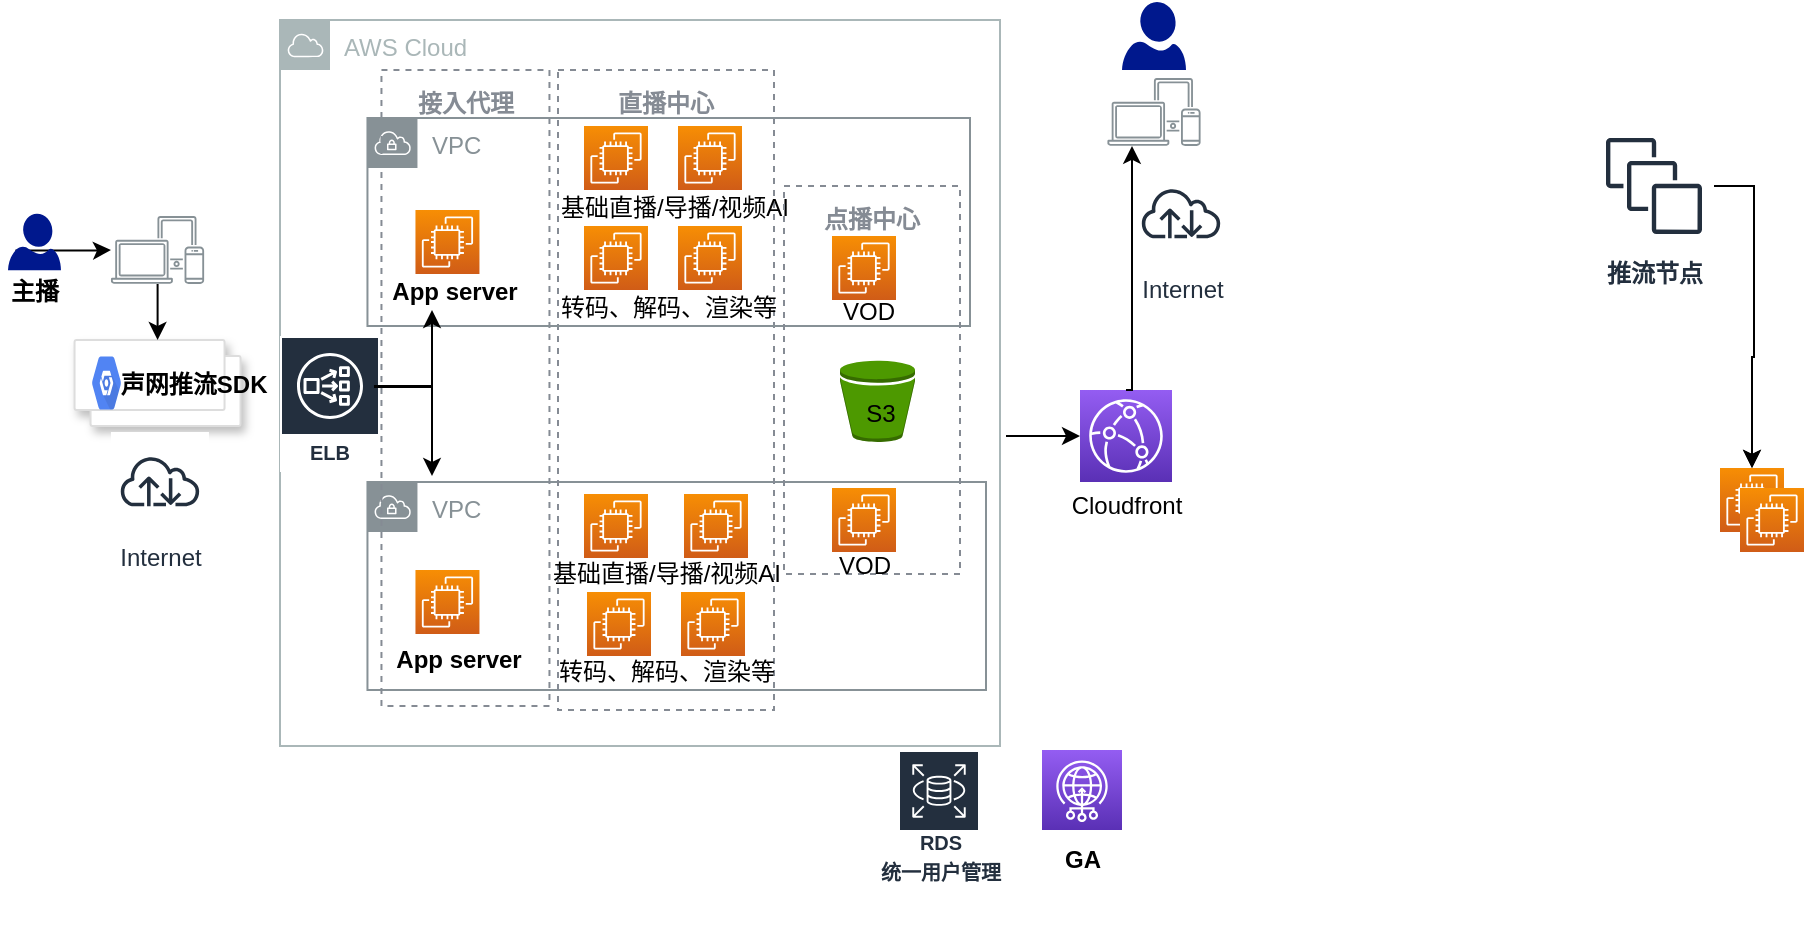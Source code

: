 <mxfile version="14.7.1" type="github">
  <diagram id="WI9T0HZ2pTsCkuznbFz-" name="Page-1">
    <mxGraphModel dx="1038" dy="547" grid="0" gridSize="10" guides="1" tooltips="1" connect="1" arrows="1" fold="1" page="1" pageScale="1" pageWidth="1169" pageHeight="827" math="0" shadow="0">
      <root>
        <mxCell id="0" />
        <mxCell id="1" parent="0" />
        <mxCell id="wvizsQBt_jUEh0FinH2_-39" value="AWS Cloud" style="outlineConnect=0;gradientColor=none;html=1;whiteSpace=wrap;fontSize=12;fontStyle=0;shape=mxgraph.aws4.group;grIcon=mxgraph.aws4.group_aws_cloud;strokeColor=#AAB7B8;fillColor=none;verticalAlign=top;align=left;spacingLeft=30;fontColor=#AAB7B8;dashed=0;" vertex="1" parent="1">
          <mxGeometry x="193" y="85" width="360" height="363" as="geometry" />
        </mxCell>
        <mxCell id="wvizsQBt_jUEh0FinH2_-44" value="VPC" style="outlineConnect=0;gradientColor=none;html=1;whiteSpace=wrap;fontSize=12;fontStyle=0;shape=mxgraph.aws4.group;grIcon=mxgraph.aws4.group_vpc;strokeColor=#879196;fillColor=none;verticalAlign=top;align=left;spacingLeft=30;fontColor=#879196;dashed=0;" vertex="1" parent="1">
          <mxGeometry x="236.73" y="316" width="309.27" height="104" as="geometry" />
        </mxCell>
        <mxCell id="wvizsQBt_jUEh0FinH2_-49" value="&lt;b&gt;直播中心&lt;/b&gt;" style="outlineConnect=0;gradientColor=none;html=1;whiteSpace=wrap;fontSize=12;fontStyle=0;strokeColor=#858B94;fillColor=none;verticalAlign=top;align=center;fontColor=#858B94;dashed=1;spacingTop=3;" vertex="1" parent="1">
          <mxGeometry x="332" y="110" width="108" height="320" as="geometry" />
        </mxCell>
        <mxCell id="wvizsQBt_jUEh0FinH2_-45" value="&lt;b&gt;接入代理&lt;/b&gt;" style="outlineConnect=0;gradientColor=none;html=1;whiteSpace=wrap;fontSize=12;fontStyle=0;strokeColor=#858B94;fillColor=none;verticalAlign=top;align=center;fontColor=#858B94;dashed=1;spacingTop=3;" vertex="1" parent="1">
          <mxGeometry x="243.73" y="110" width="84" height="318" as="geometry" />
        </mxCell>
        <mxCell id="wvizsQBt_jUEh0FinH2_-43" value="VPC" style="outlineConnect=0;gradientColor=none;html=1;whiteSpace=wrap;fontSize=12;fontStyle=0;shape=mxgraph.aws4.group;grIcon=mxgraph.aws4.group_vpc;strokeColor=#879196;fillColor=none;verticalAlign=top;align=left;spacingLeft=30;fontColor=#879196;dashed=0;" vertex="1" parent="1">
          <mxGeometry x="236.73" y="134" width="301.27" height="104" as="geometry" />
        </mxCell>
        <mxCell id="wvizsQBt_jUEh0FinH2_-4" value="           声网推流SDK" style="shape=mxgraph.gcp2.doubleRect;strokeColor=#dddddd;shadow=1;strokeWidth=1;fontStyle=1" vertex="1" parent="1">
          <mxGeometry x="90.27" y="245" width="83" height="43" as="geometry" />
        </mxCell>
        <mxCell id="wvizsQBt_jUEh0FinH2_-5" value="" style="dashed=0;connectable=0;html=1;fillColor=#5184F3;strokeColor=none;shape=mxgraph.gcp2.hexIcon;prIcon=placeholder;part=1;labelPosition=right;verticalLabelPosition=middle;align=left;verticalAlign=middle;spacingLeft=5;fontColor=#999999;fontSize=12;" vertex="1" parent="wvizsQBt_jUEh0FinH2_-4">
          <mxGeometry y="0.5" width="22" height="39" relative="1" as="geometry">
            <mxPoint x="5" y="-19.5" as="offset" />
          </mxGeometry>
        </mxCell>
        <mxCell id="wvizsQBt_jUEh0FinH2_-30" style="edgeStyle=orthogonalEdgeStyle;rounded=0;orthogonalLoop=1;jettySize=auto;html=1;exitX=0.14;exitY=0.65;exitDx=0;exitDy=0;exitPerimeter=0;" edge="1" parent="1" source="wvizsQBt_jUEh0FinH2_-3" target="wvizsQBt_jUEh0FinH2_-24">
          <mxGeometry relative="1" as="geometry">
            <mxPoint x="66.88" y="207" as="targetPoint" />
          </mxGeometry>
        </mxCell>
        <mxCell id="wvizsQBt_jUEh0FinH2_-3" value="" style="aspect=fixed;pointerEvents=1;shadow=0;dashed=0;html=1;strokeColor=none;labelPosition=center;verticalLabelPosition=bottom;verticalAlign=top;align=center;fillColor=#00188D;shape=mxgraph.azure.user" vertex="1" parent="1">
          <mxGeometry x="57" y="181.91" width="26.48" height="28.17" as="geometry" />
        </mxCell>
        <mxCell id="wvizsQBt_jUEh0FinH2_-14" value="" style="points=[[0,0,0],[0.25,0,0],[0.5,0,0],[0.75,0,0],[1,0,0],[0,1,0],[0.25,1,0],[0.5,1,0],[0.75,1,0],[1,1,0],[0,0.25,0],[0,0.5,0],[0,0.75,0],[1,0.25,0],[1,0.5,0],[1,0.75,0]];outlineConnect=0;fontColor=#232F3E;gradientColor=#F78E04;gradientDirection=north;fillColor=#D05C17;strokeColor=#ffffff;dashed=0;verticalLabelPosition=bottom;verticalAlign=top;align=center;html=1;fontSize=12;fontStyle=0;aspect=fixed;shape=mxgraph.aws4.resourceIcon;resIcon=mxgraph.aws4.ec2;" vertex="1" parent="1">
          <mxGeometry x="260.73" y="360" width="32" height="32" as="geometry" />
        </mxCell>
        <mxCell id="wvizsQBt_jUEh0FinH2_-15" value="" style="points=[[0,0,0],[0.25,0,0],[0.5,0,0],[0.75,0,0],[1,0,0],[0,1,0],[0.25,1,0],[0.5,1,0],[0.75,1,0],[1,1,0],[0,0.25,0],[0,0.5,0],[0,0.75,0],[1,0.25,0],[1,0.5,0],[1,0.75,0]];outlineConnect=0;fontColor=#232F3E;gradientColor=#F78E04;gradientDirection=north;fillColor=#D05C17;strokeColor=#ffffff;dashed=0;verticalLabelPosition=bottom;verticalAlign=top;align=center;html=1;fontSize=12;fontStyle=0;aspect=fixed;shape=mxgraph.aws4.resourceIcon;resIcon=mxgraph.aws4.ec2;" vertex="1" parent="1">
          <mxGeometry x="392" y="138" width="32" height="32" as="geometry" />
        </mxCell>
        <mxCell id="wvizsQBt_jUEh0FinH2_-16" value="" style="aspect=fixed;pointerEvents=1;shadow=0;dashed=0;html=1;strokeColor=none;labelPosition=center;verticalLabelPosition=bottom;verticalAlign=top;align=center;fillColor=#00188D;shape=mxgraph.azure.user" vertex="1" parent="1">
          <mxGeometry x="614" y="75.96" width="32" height="34.04" as="geometry" />
        </mxCell>
        <mxCell id="wvizsQBt_jUEh0FinH2_-17" value="" style="points=[[0,0,0],[0.25,0,0],[0.5,0,0],[0.75,0,0],[1,0,0],[0,1,0],[0.25,1,0],[0.5,1,0],[0.75,1,0],[1,1,0],[0,0.25,0],[0,0.5,0],[0,0.75,0],[1,0.25,0],[1,0.5,0],[1,0.75,0]];outlineConnect=0;fontColor=#232F3E;gradientColor=#F78E04;gradientDirection=north;fillColor=#D05C17;strokeColor=#ffffff;dashed=0;verticalLabelPosition=bottom;verticalAlign=top;align=center;html=1;fontSize=12;fontStyle=0;aspect=fixed;shape=mxgraph.aws4.resourceIcon;resIcon=mxgraph.aws4.ec2;" vertex="1" parent="1">
          <mxGeometry x="395" y="322" width="32" height="32" as="geometry" />
        </mxCell>
        <mxCell id="wvizsQBt_jUEh0FinH2_-18" value="" style="points=[[0,0,0],[0.25,0,0],[0.5,0,0],[0.75,0,0],[1,0,0],[0,1,0],[0.25,1,0],[0.5,1,0],[0.75,1,0],[1,1,0],[0,0.25,0],[0,0.5,0],[0,0.75,0],[1,0.25,0],[1,0.5,0],[1,0.75,0]];outlineConnect=0;fontColor=#232F3E;gradientColor=#F78E04;gradientDirection=north;fillColor=#D05C17;strokeColor=#ffffff;dashed=0;verticalLabelPosition=bottom;verticalAlign=top;align=center;html=1;fontSize=12;fontStyle=0;aspect=fixed;shape=mxgraph.aws4.resourceIcon;resIcon=mxgraph.aws4.ec2;" vertex="1" parent="1">
          <mxGeometry x="345" y="322" width="32" height="32" as="geometry" />
        </mxCell>
        <mxCell id="wvizsQBt_jUEh0FinH2_-19" value="" style="points=[[0,0,0],[0.25,0,0],[0.5,0,0],[0.75,0,0],[1,0,0],[0,1,0],[0.25,1,0],[0.5,1,0],[0.75,1,0],[1,1,0],[0,0.25,0],[0,0.5,0],[0,0.75,0],[1,0.25,0],[1,0.5,0],[1,0.75,0]];outlineConnect=0;fontColor=#232F3E;gradientColor=#F78E04;gradientDirection=north;fillColor=#D05C17;strokeColor=#ffffff;dashed=0;verticalLabelPosition=bottom;verticalAlign=top;align=center;html=1;fontSize=12;fontStyle=0;aspect=fixed;shape=mxgraph.aws4.resourceIcon;resIcon=mxgraph.aws4.ec2;" vertex="1" parent="1">
          <mxGeometry x="345" y="138" width="32" height="32" as="geometry" />
        </mxCell>
        <mxCell id="wvizsQBt_jUEh0FinH2_-28" value="" style="edgeStyle=orthogonalEdgeStyle;rounded=0;orthogonalLoop=1;jettySize=auto;html=1;" edge="1" parent="1" source="wvizsQBt_jUEh0FinH2_-24" target="wvizsQBt_jUEh0FinH2_-4">
          <mxGeometry relative="1" as="geometry" />
        </mxCell>
        <mxCell id="wvizsQBt_jUEh0FinH2_-24" value="" style="outlineConnect=0;gradientColor=none;fontColor=#545B64;strokeColor=none;fillColor=#879196;dashed=0;verticalLabelPosition=bottom;verticalAlign=top;align=center;html=1;fontSize=12;fontStyle=0;aspect=fixed;shape=mxgraph.aws4.illustration_devices;pointerEvents=1" vertex="1" parent="1">
          <mxGeometry x="108.48" y="183" width="46.58" height="34" as="geometry" />
        </mxCell>
        <mxCell id="wvizsQBt_jUEh0FinH2_-32" value="" style="points=[[0,0,0],[0.25,0,0],[0.5,0,0],[0.75,0,0],[1,0,0],[0,1,0],[0.25,1,0],[0.5,1,0],[0.75,1,0],[1,1,0],[0,0.25,0],[0,0.5,0],[0,0.75,0],[1,0.25,0],[1,0.5,0],[1,0.75,0]];outlineConnect=0;fontColor=#232F3E;gradientColor=#F78E04;gradientDirection=north;fillColor=#D05C17;strokeColor=#ffffff;dashed=0;verticalLabelPosition=bottom;verticalAlign=top;align=center;html=1;fontSize=12;fontStyle=0;aspect=fixed;shape=mxgraph.aws4.resourceIcon;resIcon=mxgraph.aws4.ec2;" vertex="1" parent="1">
          <mxGeometry x="913" y="309" width="32" height="32" as="geometry" />
        </mxCell>
        <mxCell id="wvizsQBt_jUEh0FinH2_-34" value="Internet" style="outlineConnect=0;fontColor=#232F3E;gradientColor=none;strokeColor=#232F3E;fillColor=#ffffff;dashed=0;verticalLabelPosition=bottom;verticalAlign=top;align=center;html=1;fontSize=12;fontStyle=0;aspect=fixed;shape=mxgraph.aws4.resourceIcon;resIcon=mxgraph.aws4.internet;" vertex="1" parent="1">
          <mxGeometry x="108.48" y="291" width="49" height="49" as="geometry" />
        </mxCell>
        <mxCell id="wvizsQBt_jUEh0FinH2_-35" value="ELB" style="outlineConnect=0;fontColor=#232F3E;gradientColor=none;strokeColor=#ffffff;fillColor=#232F3E;dashed=0;verticalLabelPosition=middle;verticalAlign=bottom;align=center;html=1;whiteSpace=wrap;fontSize=10;fontStyle=1;spacing=3;shape=mxgraph.aws4.productIcon;prIcon=mxgraph.aws4.network_load_balancer;" vertex="1" parent="1">
          <mxGeometry x="193" y="243" width="50" height="68" as="geometry" />
        </mxCell>
        <mxCell id="wvizsQBt_jUEh0FinH2_-67" value="" style="edgeStyle=orthogonalEdgeStyle;rounded=0;orthogonalLoop=1;jettySize=auto;html=1;" edge="1" parent="1" source="wvizsQBt_jUEh0FinH2_-37" target="wvizsQBt_jUEh0FinH2_-32">
          <mxGeometry relative="1" as="geometry" />
        </mxCell>
        <mxCell id="wvizsQBt_jUEh0FinH2_-68" value="" style="edgeStyle=orthogonalEdgeStyle;rounded=0;orthogonalLoop=1;jettySize=auto;html=1;" edge="1" parent="1" source="wvizsQBt_jUEh0FinH2_-37" target="wvizsQBt_jUEh0FinH2_-32">
          <mxGeometry relative="1" as="geometry" />
        </mxCell>
        <mxCell id="wvizsQBt_jUEh0FinH2_-37" value="&lt;b&gt;推流节点&lt;/b&gt;" style="outlineConnect=0;fontColor=#232F3E;gradientColor=none;strokeColor=#232F3E;fillColor=#ffffff;dashed=0;verticalLabelPosition=bottom;verticalAlign=top;align=center;html=1;fontSize=12;fontStyle=0;aspect=fixed;shape=mxgraph.aws4.resourceIcon;resIcon=mxgraph.aws4.instances;" vertex="1" parent="1">
          <mxGeometry x="850" y="138" width="60" height="60" as="geometry" />
        </mxCell>
        <mxCell id="wvizsQBt_jUEh0FinH2_-38" value="" style="outlineConnect=0;fontColor=#232F3E;gradientColor=none;strokeColor=#ffffff;fillColor=#232F3E;dashed=0;verticalLabelPosition=middle;verticalAlign=bottom;align=center;html=1;whiteSpace=wrap;fontSize=10;fontStyle=1;spacing=3;shape=mxgraph.aws4.productIcon;prIcon=mxgraph.aws4.rds;" vertex="1" parent="1">
          <mxGeometry x="502" y="450" width="41" height="93" as="geometry" />
        </mxCell>
        <mxCell id="wvizsQBt_jUEh0FinH2_-42" value="" style="points=[[0,0,0],[0.25,0,0],[0.5,0,0],[0.75,0,0],[1,0,0],[0,1,0],[0.25,1,0],[0.5,1,0],[0.75,1,0],[1,1,0],[0,0.25,0],[0,0.5,0],[0,0.75,0],[1,0.25,0],[1,0.5,0],[1,0.75,0]];outlineConnect=0;fontColor=#232F3E;gradientColor=#F78E04;gradientDirection=north;fillColor=#D05C17;strokeColor=#ffffff;dashed=0;verticalLabelPosition=bottom;verticalAlign=top;align=center;html=1;fontSize=12;fontStyle=0;aspect=fixed;shape=mxgraph.aws4.resourceIcon;resIcon=mxgraph.aws4.ec2;" vertex="1" parent="1">
          <mxGeometry x="260.73" y="180" width="32" height="32" as="geometry" />
        </mxCell>
        <mxCell id="wvizsQBt_jUEh0FinH2_-46" value="&lt;b&gt;App server&lt;/b&gt;" style="text;html=1;resizable=0;autosize=1;align=center;verticalAlign=middle;points=[];fillColor=none;strokeColor=none;rounded=0;" vertex="1" parent="1">
          <mxGeometry x="243.73" y="212" width="72" height="18" as="geometry" />
        </mxCell>
        <mxCell id="wvizsQBt_jUEh0FinH2_-47" value="&lt;b&gt;App server&lt;/b&gt;" style="text;html=1;resizable=0;autosize=1;align=center;verticalAlign=middle;points=[];fillColor=none;strokeColor=none;rounded=0;" vertex="1" parent="1">
          <mxGeometry x="245.73" y="396" width="72" height="18" as="geometry" />
        </mxCell>
        <mxCell id="wvizsQBt_jUEh0FinH2_-51" value="转码、解码、渲染等" style="text;html=1;resizable=0;autosize=1;align=center;verticalAlign=middle;points=[];fillColor=none;strokeColor=none;rounded=0;" vertex="1" parent="1">
          <mxGeometry x="327.73" y="220" width="118" height="18" as="geometry" />
        </mxCell>
        <mxCell id="wvizsQBt_jUEh0FinH2_-52" value="基础直播/导播/视频AI" style="text;html=1;resizable=0;autosize=1;align=center;verticalAlign=middle;points=[];fillColor=none;strokeColor=none;rounded=0;" vertex="1" parent="1">
          <mxGeometry x="327.73" y="170" width="124" height="18" as="geometry" />
        </mxCell>
        <mxCell id="wvizsQBt_jUEh0FinH2_-53" value="基础直播/导播/视频AI" style="text;html=1;resizable=0;autosize=1;align=center;verticalAlign=middle;points=[];fillColor=none;strokeColor=none;rounded=0;" vertex="1" parent="1">
          <mxGeometry x="324" y="353" width="124" height="18" as="geometry" />
        </mxCell>
        <mxCell id="wvizsQBt_jUEh0FinH2_-54" value="" style="points=[[0,0,0],[0.25,0,0],[0.5,0,0],[0.75,0,0],[1,0,0],[0,1,0],[0.25,1,0],[0.5,1,0],[0.75,1,0],[1,1,0],[0,0.25,0],[0,0.5,0],[0,0.75,0],[1,0.25,0],[1,0.5,0],[1,0.75,0]];outlineConnect=0;fontColor=#232F3E;gradientColor=#F78E04;gradientDirection=north;fillColor=#D05C17;strokeColor=#ffffff;dashed=0;verticalLabelPosition=bottom;verticalAlign=top;align=center;html=1;fontSize=12;fontStyle=0;aspect=fixed;shape=mxgraph.aws4.resourceIcon;resIcon=mxgraph.aws4.ec2;" vertex="1" parent="1">
          <mxGeometry x="923" y="319" width="32" height="32" as="geometry" />
        </mxCell>
        <mxCell id="wvizsQBt_jUEh0FinH2_-55" value="" style="points=[[0,0,0],[0.25,0,0],[0.5,0,0],[0.75,0,0],[1,0,0],[0,1,0],[0.25,1,0],[0.5,1,0],[0.75,1,0],[1,1,0],[0,0.25,0],[0,0.5,0],[0,0.75,0],[1,0.25,0],[1,0.5,0],[1,0.75,0]];outlineConnect=0;fontColor=#232F3E;gradientColor=#F78E04;gradientDirection=north;fillColor=#D05C17;strokeColor=#ffffff;dashed=0;verticalLabelPosition=bottom;verticalAlign=top;align=center;html=1;fontSize=12;fontStyle=0;aspect=fixed;shape=mxgraph.aws4.resourceIcon;resIcon=mxgraph.aws4.ec2;" vertex="1" parent="1">
          <mxGeometry x="469" y="319" width="32" height="32" as="geometry" />
        </mxCell>
        <mxCell id="wvizsQBt_jUEh0FinH2_-56" value="" style="points=[[0,0,0],[0.25,0,0],[0.5,0,0],[0.75,0,0],[1,0,0],[0,1,0],[0.25,1,0],[0.5,1,0],[0.75,1,0],[1,1,0],[0,0.25,0],[0,0.5,0],[0,0.75,0],[1,0.25,0],[1,0.5,0],[1,0.75,0]];outlineConnect=0;fontColor=#232F3E;gradientColor=#F78E04;gradientDirection=north;fillColor=#D05C17;strokeColor=#ffffff;dashed=0;verticalLabelPosition=bottom;verticalAlign=top;align=center;html=1;fontSize=12;fontStyle=0;aspect=fixed;shape=mxgraph.aws4.resourceIcon;resIcon=mxgraph.aws4.ec2;" vertex="1" parent="1">
          <mxGeometry x="392" y="188" width="32" height="32" as="geometry" />
        </mxCell>
        <mxCell id="wvizsQBt_jUEh0FinH2_-57" value="" style="points=[[0,0,0],[0.25,0,0],[0.5,0,0],[0.75,0,0],[1,0,0],[0,1,0],[0.25,1,0],[0.5,1,0],[0.75,1,0],[1,1,0],[0,0.25,0],[0,0.5,0],[0,0.75,0],[1,0.25,0],[1,0.5,0],[1,0.75,0]];outlineConnect=0;fontColor=#232F3E;gradientColor=#F78E04;gradientDirection=north;fillColor=#D05C17;strokeColor=#ffffff;dashed=0;verticalLabelPosition=bottom;verticalAlign=top;align=center;html=1;fontSize=12;fontStyle=0;aspect=fixed;shape=mxgraph.aws4.resourceIcon;resIcon=mxgraph.aws4.ec2;" vertex="1" parent="1">
          <mxGeometry x="345" y="188" width="32" height="32" as="geometry" />
        </mxCell>
        <mxCell id="wvizsQBt_jUEh0FinH2_-58" value="转码、解码、渲染等" style="text;html=1;resizable=0;autosize=1;align=center;verticalAlign=middle;points=[];fillColor=none;strokeColor=none;rounded=0;" vertex="1" parent="1">
          <mxGeometry x="327" y="402" width="118" height="18" as="geometry" />
        </mxCell>
        <mxCell id="wvizsQBt_jUEh0FinH2_-59" value="" style="points=[[0,0,0],[0.25,0,0],[0.5,0,0],[0.75,0,0],[1,0,0],[0,1,0],[0.25,1,0],[0.5,1,0],[0.75,1,0],[1,1,0],[0,0.25,0],[0,0.5,0],[0,0.75,0],[1,0.25,0],[1,0.5,0],[1,0.75,0]];outlineConnect=0;fontColor=#232F3E;gradientColor=#F78E04;gradientDirection=north;fillColor=#D05C17;strokeColor=#ffffff;dashed=0;verticalLabelPosition=bottom;verticalAlign=top;align=center;html=1;fontSize=12;fontStyle=0;aspect=fixed;shape=mxgraph.aws4.resourceIcon;resIcon=mxgraph.aws4.ec2;" vertex="1" parent="1">
          <mxGeometry x="393.5" y="371" width="32" height="32" as="geometry" />
        </mxCell>
        <mxCell id="wvizsQBt_jUEh0FinH2_-60" value="" style="points=[[0,0,0],[0.25,0,0],[0.5,0,0],[0.75,0,0],[1,0,0],[0,1,0],[0.25,1,0],[0.5,1,0],[0.75,1,0],[1,1,0],[0,0.25,0],[0,0.5,0],[0,0.75,0],[1,0.25,0],[1,0.5,0],[1,0.75,0]];outlineConnect=0;fontColor=#232F3E;gradientColor=#F78E04;gradientDirection=north;fillColor=#D05C17;strokeColor=#ffffff;dashed=0;verticalLabelPosition=bottom;verticalAlign=top;align=center;html=1;fontSize=12;fontStyle=0;aspect=fixed;shape=mxgraph.aws4.resourceIcon;resIcon=mxgraph.aws4.ec2;" vertex="1" parent="1">
          <mxGeometry x="346.5" y="371" width="32" height="32" as="geometry" />
        </mxCell>
        <mxCell id="wvizsQBt_jUEh0FinH2_-61" value="&lt;b&gt;点播中心&lt;/b&gt;" style="outlineConnect=0;gradientColor=none;html=1;whiteSpace=wrap;fontSize=12;fontStyle=0;strokeColor=#858B94;fillColor=none;verticalAlign=top;align=center;fontColor=#858B94;dashed=1;spacingTop=3;" vertex="1" parent="1">
          <mxGeometry x="445" y="168" width="88" height="194" as="geometry" />
        </mxCell>
        <mxCell id="wvizsQBt_jUEh0FinH2_-62" value="" style="points=[[0,0,0],[0.25,0,0],[0.5,0,0],[0.75,0,0],[1,0,0],[0,1,0],[0.25,1,0],[0.5,1,0],[0.75,1,0],[1,1,0],[0,0.25,0],[0,0.5,0],[0,0.75,0],[1,0.25,0],[1,0.5,0],[1,0.75,0]];outlineConnect=0;fontColor=#232F3E;gradientColor=#F78E04;gradientDirection=north;fillColor=#D05C17;strokeColor=#ffffff;dashed=0;verticalLabelPosition=bottom;verticalAlign=top;align=center;html=1;fontSize=12;fontStyle=0;aspect=fixed;shape=mxgraph.aws4.resourceIcon;resIcon=mxgraph.aws4.ec2;" vertex="1" parent="1">
          <mxGeometry x="469" y="193" width="32" height="32" as="geometry" />
        </mxCell>
        <mxCell id="wvizsQBt_jUEh0FinH2_-63" value="VOD" style="text;html=1;resizable=0;autosize=1;align=center;verticalAlign=middle;points=[];fillColor=none;strokeColor=none;rounded=0;fontStyle=0" vertex="1" parent="1">
          <mxGeometry x="469" y="222" width="36" height="18" as="geometry" />
        </mxCell>
        <mxCell id="wvizsQBt_jUEh0FinH2_-64" value="VOD" style="text;html=1;resizable=0;autosize=1;align=center;verticalAlign=middle;points=[];fillColor=none;strokeColor=none;rounded=0;fontStyle=0" vertex="1" parent="1">
          <mxGeometry x="467" y="349" width="36" height="18" as="geometry" />
        </mxCell>
        <mxCell id="wvizsQBt_jUEh0FinH2_-65" value="&lt;span style=&quot;color: rgb(35 , 47 , 62) ; font-size: 10px ; font-weight: 700&quot;&gt;RDS&lt;/span&gt;&lt;br style=&quot;color: rgb(35 , 47 , 62) ; font-size: 10px ; font-weight: 700&quot;&gt;&lt;span style=&quot;color: rgb(35 , 47 , 62) ; font-size: 10px ; font-weight: 700&quot;&gt;统一用户管理&lt;/span&gt;" style="text;html=1;resizable=0;autosize=1;align=center;verticalAlign=middle;points=[];fillColor=none;strokeColor=none;rounded=0;" vertex="1" parent="1">
          <mxGeometry x="481.5" y="487" width="82" height="31" as="geometry" />
        </mxCell>
        <mxCell id="wvizsQBt_jUEh0FinH2_-66" value="" style="outlineConnect=0;dashed=0;verticalLabelPosition=bottom;verticalAlign=top;align=center;html=1;shape=mxgraph.aws3.bucket;gradientColor=none;fillColor=#4D9900;" vertex="1" parent="1">
          <mxGeometry x="473" y="255.25" width="37.5" height="40.75" as="geometry" />
        </mxCell>
        <mxCell id="wvizsQBt_jUEh0FinH2_-81" value="" style="edgeStyle=orthogonalEdgeStyle;rounded=0;orthogonalLoop=1;jettySize=auto;html=1;entryX=0;entryY=0.5;entryDx=0;entryDy=0;entryPerimeter=0;" edge="1" parent="1" target="wvizsQBt_jUEh0FinH2_-70">
          <mxGeometry relative="1" as="geometry">
            <mxPoint x="556" y="293" as="sourcePoint" />
            <mxPoint x="561" y="294" as="targetPoint" />
          </mxGeometry>
        </mxCell>
        <mxCell id="wvizsQBt_jUEh0FinH2_-69" value="S3" style="text;html=1;resizable=0;autosize=1;align=center;verticalAlign=middle;points=[];fillColor=none;strokeColor=none;rounded=0;" vertex="1" parent="1">
          <mxGeometry x="481" y="273" width="24" height="18" as="geometry" />
        </mxCell>
        <mxCell id="wvizsQBt_jUEh0FinH2_-70" value="" style="points=[[0,0,0],[0.25,0,0],[0.5,0,0],[0.75,0,0],[1,0,0],[0,1,0],[0.25,1,0],[0.5,1,0],[0.75,1,0],[1,1,0],[0,0.25,0],[0,0.5,0],[0,0.75,0],[1,0.25,0],[1,0.5,0],[1,0.75,0]];outlineConnect=0;fontColor=#232F3E;gradientColor=#945DF2;gradientDirection=north;fillColor=#5A30B5;strokeColor=#ffffff;dashed=0;verticalLabelPosition=bottom;verticalAlign=top;align=center;html=1;fontSize=12;fontStyle=0;aspect=fixed;shape=mxgraph.aws4.resourceIcon;resIcon=mxgraph.aws4.cloudfront;" vertex="1" parent="1">
          <mxGeometry x="593" y="270" width="46" height="46" as="geometry" />
        </mxCell>
        <mxCell id="wvizsQBt_jUEh0FinH2_-71" value="" style="points=[[0,0,0],[0.25,0,0],[0.5,0,0],[0.75,0,0],[1,0,0],[0,1,0],[0.25,1,0],[0.5,1,0],[0.75,1,0],[1,1,0],[0,0.25,0],[0,0.5,0],[0,0.75,0],[1,0.25,0],[1,0.5,0],[1,0.75,0]];outlineConnect=0;fontColor=#232F3E;gradientColor=#945DF2;gradientDirection=north;fillColor=#5A30B5;strokeColor=#ffffff;dashed=0;verticalLabelPosition=bottom;verticalAlign=top;align=center;html=1;fontSize=12;fontStyle=0;aspect=fixed;shape=mxgraph.aws4.resourceIcon;resIcon=mxgraph.aws4.global_accelerator;" vertex="1" parent="1">
          <mxGeometry x="574" y="450" width="40" height="40" as="geometry" />
        </mxCell>
        <mxCell id="wvizsQBt_jUEh0FinH2_-72" value="GA" style="text;html=1;resizable=0;autosize=1;align=center;verticalAlign=middle;points=[];fillColor=none;strokeColor=none;rounded=0;fontStyle=1" vertex="1" parent="1">
          <mxGeometry x="580" y="496" width="28" height="18" as="geometry" />
        </mxCell>
        <mxCell id="wvizsQBt_jUEh0FinH2_-73" value="" style="outlineConnect=0;gradientColor=none;fontColor=#545B64;strokeColor=none;fillColor=#879196;dashed=0;verticalLabelPosition=bottom;verticalAlign=top;align=center;html=1;fontSize=12;fontStyle=0;aspect=fixed;shape=mxgraph.aws4.illustration_devices;pointerEvents=1" vertex="1" parent="1">
          <mxGeometry x="606.71" y="114" width="46.58" height="34" as="geometry" />
        </mxCell>
        <mxCell id="wvizsQBt_jUEh0FinH2_-75" value="Internet" style="outlineConnect=0;fontColor=#232F3E;gradientColor=none;strokeColor=#232F3E;fillColor=#ffffff;dashed=0;verticalLabelPosition=bottom;verticalAlign=top;align=center;html=1;fontSize=12;fontStyle=0;aspect=fixed;shape=mxgraph.aws4.resourceIcon;resIcon=mxgraph.aws4.internet;" vertex="1" parent="1">
          <mxGeometry x="619" y="157" width="49" height="49" as="geometry" />
        </mxCell>
        <mxCell id="wvizsQBt_jUEh0FinH2_-77" style="edgeStyle=orthogonalEdgeStyle;rounded=0;orthogonalLoop=1;jettySize=auto;html=1;exitX=0.5;exitY=0;exitDx=0;exitDy=0;exitPerimeter=0;" edge="1" parent="1" source="wvizsQBt_jUEh0FinH2_-70" target="wvizsQBt_jUEh0FinH2_-73">
          <mxGeometry relative="1" as="geometry">
            <mxPoint x="619" y="157" as="targetPoint" />
            <mxPoint x="603" y="289" as="sourcePoint" />
            <Array as="points">
              <mxPoint x="619" y="270" />
            </Array>
          </mxGeometry>
        </mxCell>
        <mxCell id="wvizsQBt_jUEh0FinH2_-78" style="edgeStyle=orthogonalEdgeStyle;rounded=0;orthogonalLoop=1;jettySize=auto;html=1;exitX=0.14;exitY=0.65;exitDx=0;exitDy=0;exitPerimeter=0;" edge="1" parent="1">
          <mxGeometry relative="1" as="geometry">
            <mxPoint x="269" y="313" as="targetPoint" />
            <mxPoint x="239.997" y="268.001" as="sourcePoint" />
            <Array as="points">
              <mxPoint x="269" y="268.92" />
            </Array>
          </mxGeometry>
        </mxCell>
        <mxCell id="wvizsQBt_jUEh0FinH2_-79" style="edgeStyle=orthogonalEdgeStyle;rounded=0;orthogonalLoop=1;jettySize=auto;html=1;exitX=0.14;exitY=0.65;exitDx=0;exitDy=0;exitPerimeter=0;" edge="1" parent="1" target="wvizsQBt_jUEh0FinH2_-46">
          <mxGeometry relative="1" as="geometry">
            <mxPoint x="269" y="269" as="targetPoint" />
            <mxPoint x="239.997" y="268.501" as="sourcePoint" />
            <Array as="points">
              <mxPoint x="269" y="269" />
            </Array>
          </mxGeometry>
        </mxCell>
        <mxCell id="wvizsQBt_jUEh0FinH2_-82" value="主播" style="text;html=1;resizable=0;autosize=1;align=center;verticalAlign=middle;points=[];fillColor=none;strokeColor=none;rounded=0;fontStyle=1" vertex="1" parent="1">
          <mxGeometry x="53.24" y="212" width="34" height="18" as="geometry" />
        </mxCell>
        <mxCell id="wvizsQBt_jUEh0FinH2_-83" value="Cloudfront" style="text;html=1;resizable=0;autosize=1;align=center;verticalAlign=middle;points=[];fillColor=none;strokeColor=none;rounded=0;" vertex="1" parent="1">
          <mxGeometry x="583.5" y="319" width="65" height="18" as="geometry" />
        </mxCell>
      </root>
    </mxGraphModel>
  </diagram>
</mxfile>
